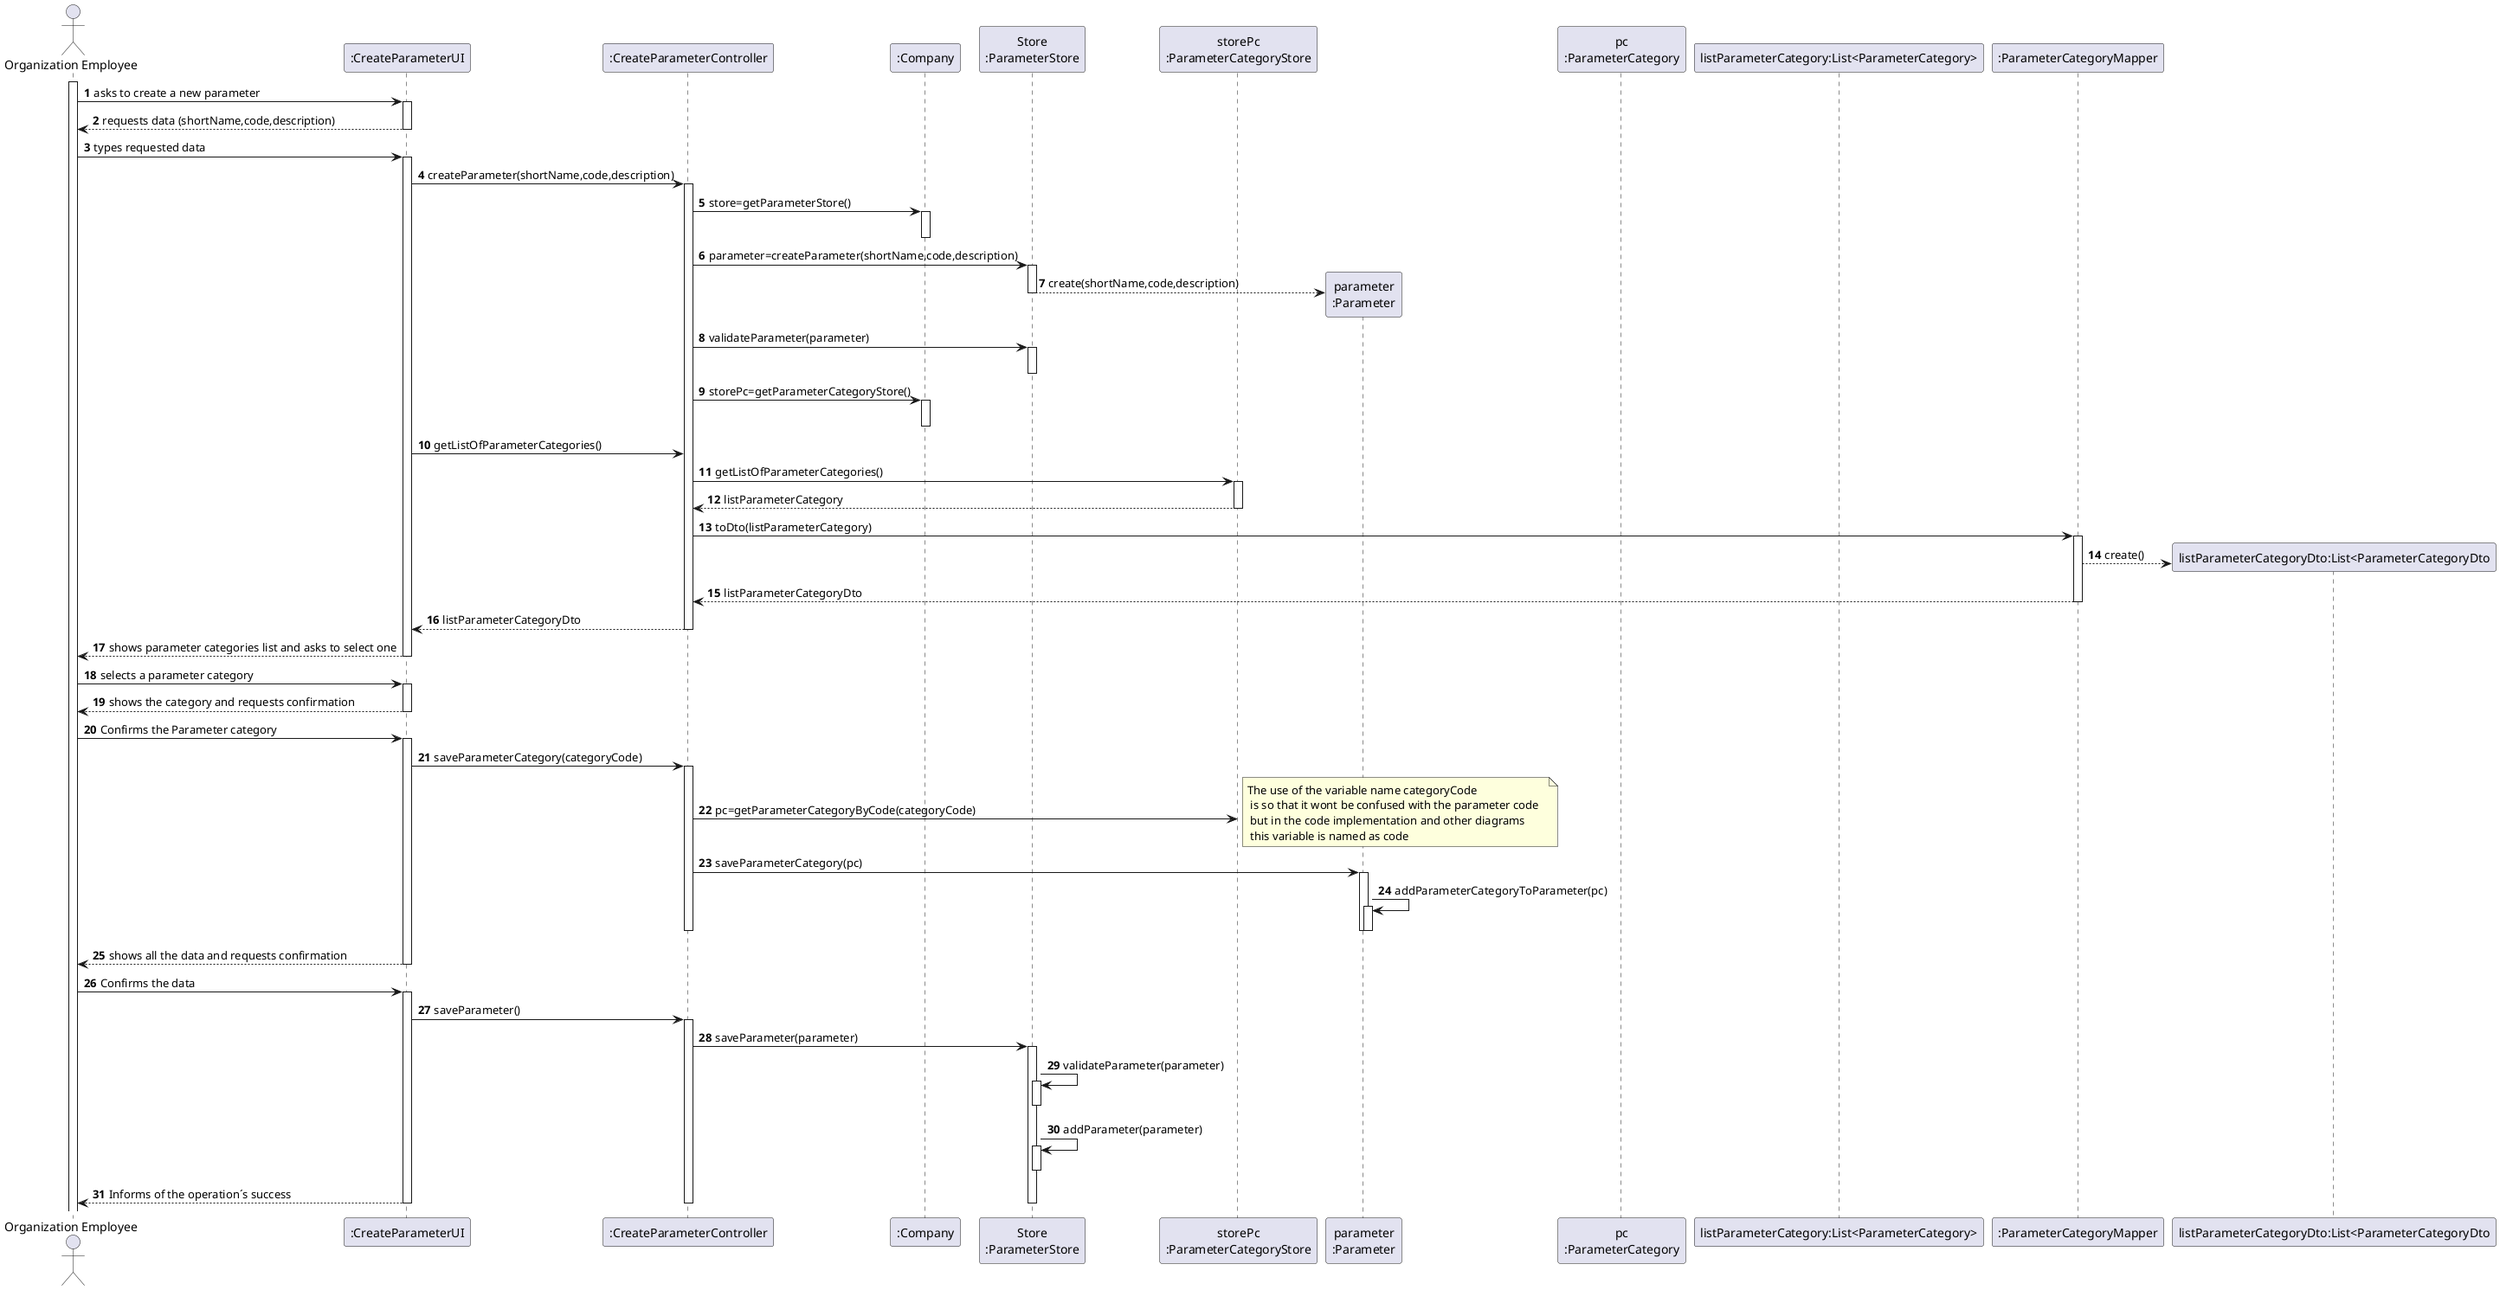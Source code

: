 @startuml

autonumber
actor "Organization Employee" as ADM

participant ":CreateParameterUI" as UI
participant ":CreateParameterController" as CTRL
participant ":Company" as COM
participant "Store\n:ParameterStore" as store
participant "storePc\n:ParameterCategoryStore" as storePc
participant "parameter\n:Parameter" as parameter
participant "pc\n:ParameterCategory" as pc
participant "listParameterCategory:List<ParameterCategory>" as listPc
participant ":ParameterCategoryMapper" as pcMapper
participant "listParameterCategoryDto:List<ParameterCategoryDto" as listDto

activate ADM
ADM -> UI : asks to create a new parameter
activate UI
UI --> ADM : requests data (shortName,code,description)
deactivate UI

ADM -> UI : types requested data
activate UI
UI -> CTRL : createParameter(shortName,code,description)
activate CTRL
CTRL -> COM : store=getParameterStore()
activate COM
deactivate COM
CTRL -> store: parameter=createParameter(shortName,code,description)

activate store

store--> parameter**: create(shortName,code,description)
deactivate store
CTRL -> store :validateParameter(parameter)
activate store
deactivate store

CTRL -> COM : storePc=getParameterCategoryStore()
activate COM
deactivate COM


UI -> CTRL: getListOfParameterCategories()
CTRL -> storePc: getListOfParameterCategories()
activate storePc
storePc --> CTRL: listParameterCategory
deactivate storePc
CTRL -> pcMapper: toDto(listParameterCategory)
activate pcMapper
pcMapper --> listDto**: create()
pcMapper --> CTRL: listParameterCategoryDto
deactivate pcMapper
UI <-- CTRL: listParameterCategoryDto
deactivate CTRL
UI --> ADM : shows parameter categories list and asks to select one

deactivate UI

ADM -> UI : selects a parameter category
activate UI
UI --> ADM: shows the category and requests confirmation
deactivate UI
ADM -> UI: Confirms the Parameter category
activate UI
UI -> CTRL : saveParameterCategory(categoryCode)
activate CTRL
CTRL -> storePc : pc=getParameterCategoryByCode(categoryCode)
note right: The use of the variable name categoryCode \n is so that it wont be confused with the parameter code  \n but in the code implementation and other diagrams \n this variable is named as code
CTRL ->parameter :saveParameterCategory(pc)
activate parameter
parameter -> parameter: addParameterCategoryToParameter(pc)
activate parameter
deactivate parameter
deactivate parameter
deactivate CTRL
UI --> ADM:shows all the data and requests confirmation
deactivate UI

ADM -> UI : Confirms the data
activate UI
UI -> CTRL:saveParameter()
activate CTRL

CTRL -> store: saveParameter(parameter)
activate store
store-> store: validateParameter(parameter)
activate store
deactivate store
store-> store: addParameter(parameter)
activate store
deactivate store
deactivate parameter
UI --> ADM: Informs of the operation´s success
deactivate store

deactivate CTRL
deactivate UI

@enduml